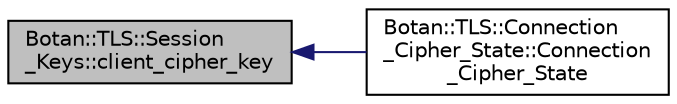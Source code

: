 digraph "Botan::TLS::Session_Keys::client_cipher_key"
{
  edge [fontname="Helvetica",fontsize="10",labelfontname="Helvetica",labelfontsize="10"];
  node [fontname="Helvetica",fontsize="10",shape=record];
  rankdir="LR";
  Node4 [label="Botan::TLS::Session\l_Keys::client_cipher_key",height=0.2,width=0.4,color="black", fillcolor="grey75", style="filled", fontcolor="black"];
  Node4 -> Node5 [dir="back",color="midnightblue",fontsize="10",style="solid",fontname="Helvetica"];
  Node5 [label="Botan::TLS::Connection\l_Cipher_State::Connection\l_Cipher_State",height=0.2,width=0.4,color="black", fillcolor="white", style="filled",URL="$class_botan_1_1_t_l_s_1_1_connection___cipher___state.html#a7cac46fbec016d6a6eff0610dc147f85"];
}
